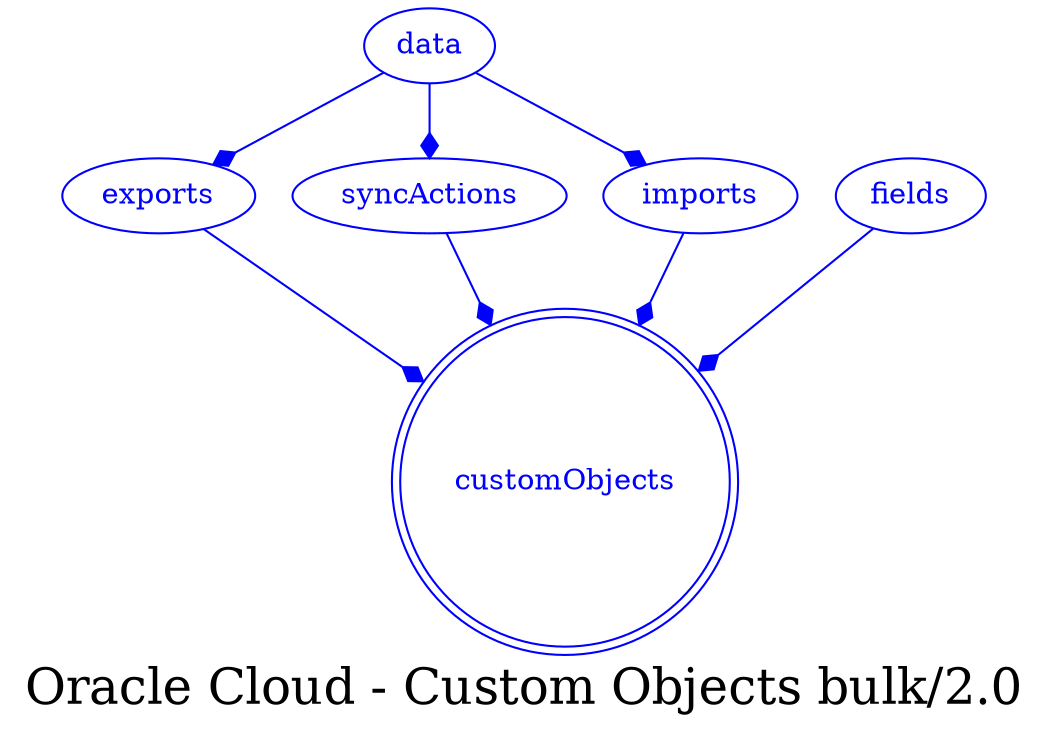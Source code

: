 digraph LexiconGraph {
graph[label="Oracle Cloud - Custom Objects bulk/2.0", fontsize=24]
splines=true
"customObjects" [color=blue, fontcolor=blue, shape=doublecircle]
"exports" -> "customObjects" [color=blue, fontcolor=blue, arrowhead=diamond, arrowtail=none]
"exports" [color=blue, fontcolor=blue, shape=ellipse]
"data" -> "exports" [color=blue, fontcolor=blue, arrowhead=diamond, arrowtail=none]
"data" [color=blue, fontcolor=blue, shape=ellipse]
"syncActions" -> "customObjects" [color=blue, fontcolor=blue, arrowhead=diamond, arrowtail=none]
"syncActions" [color=blue, fontcolor=blue, shape=ellipse]
"data" -> "syncActions" [color=blue, fontcolor=blue, arrowhead=diamond, arrowtail=none]
"imports" -> "customObjects" [color=blue, fontcolor=blue, arrowhead=diamond, arrowtail=none]
"imports" [color=blue, fontcolor=blue, shape=ellipse]
"data" -> "imports" [color=blue, fontcolor=blue, arrowhead=diamond, arrowtail=none]
"fields" -> "customObjects" [color=blue, fontcolor=blue, arrowhead=diamond, arrowtail=none]
"fields" [color=blue, fontcolor=blue, shape=ellipse]
}

